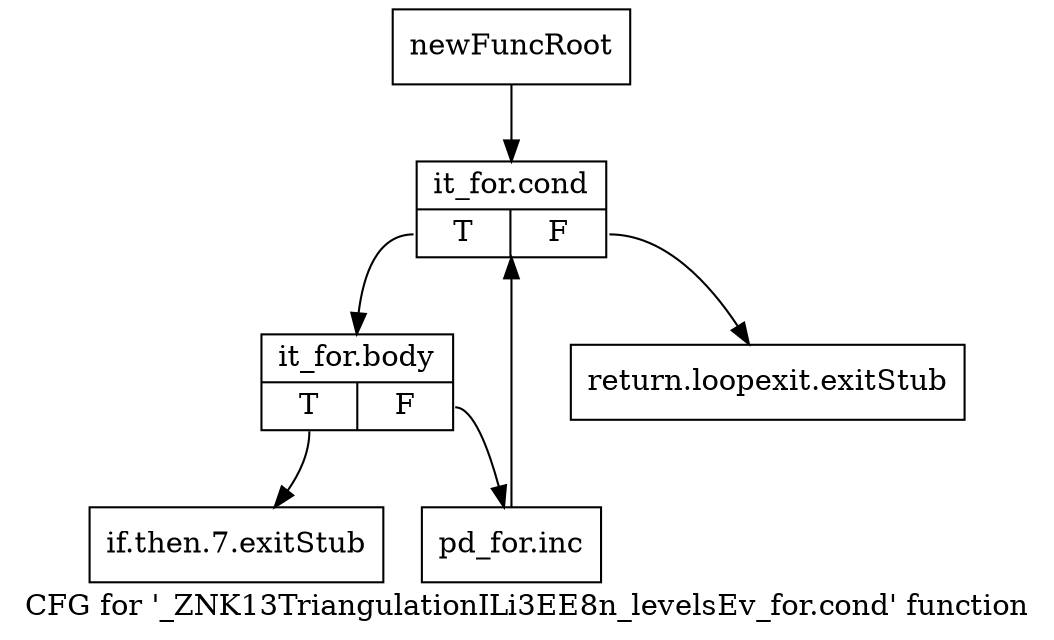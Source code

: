 digraph "CFG for '_ZNK13TriangulationILi3EE8n_levelsEv_for.cond' function" {
	label="CFG for '_ZNK13TriangulationILi3EE8n_levelsEv_for.cond' function";

	Node0x989d4e0 [shape=record,label="{newFuncRoot}"];
	Node0x989d4e0 -> Node0x989d5d0;
	Node0x989d530 [shape=record,label="{return.loopexit.exitStub}"];
	Node0x989d580 [shape=record,label="{if.then.7.exitStub}"];
	Node0x989d5d0 [shape=record,label="{it_for.cond|{<s0>T|<s1>F}}"];
	Node0x989d5d0:s0 -> Node0x989d620;
	Node0x989d5d0:s1 -> Node0x989d530;
	Node0x989d620 [shape=record,label="{it_for.body|{<s0>T|<s1>F}}"];
	Node0x989d620:s0 -> Node0x989d580;
	Node0x989d620:s1 -> Node0x989d670;
	Node0x989d670 [shape=record,label="{pd_for.inc}"];
	Node0x989d670 -> Node0x989d5d0;
}
